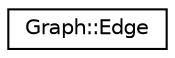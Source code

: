 digraph "Graphical Class Hierarchy"
{
 // LATEX_PDF_SIZE
  edge [fontname="Helvetica",fontsize="10",labelfontname="Helvetica",labelfontsize="10"];
  node [fontname="Helvetica",fontsize="10",shape=record];
  rankdir="LR";
  Node0 [label="Graph::Edge",height=0.2,width=0.4,color="black", fillcolor="white", style="filled",URL="$struct_graph_1_1_edge.html",tooltip=" "];
}
